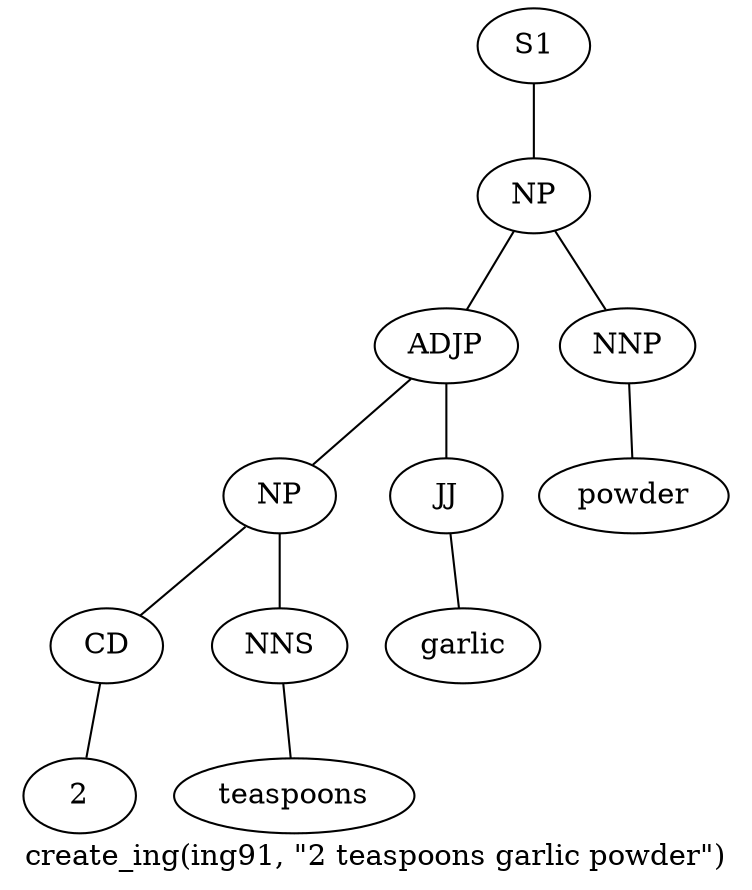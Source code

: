 graph SyntaxGraph {
	label = "create_ing(ing91, \"2 teaspoons garlic powder\")";
	Node0 [label="S1"];
	Node1 [label="NP"];
	Node2 [label="ADJP"];
	Node3 [label="NP"];
	Node4 [label="CD"];
	Node5 [label="2"];
	Node6 [label="NNS"];
	Node7 [label="teaspoons"];
	Node8 [label="JJ"];
	Node9 [label="garlic"];
	Node10 [label="NNP"];
	Node11 [label="powder"];

	Node0 -- Node1;
	Node1 -- Node2;
	Node1 -- Node10;
	Node2 -- Node3;
	Node2 -- Node8;
	Node3 -- Node4;
	Node3 -- Node6;
	Node4 -- Node5;
	Node6 -- Node7;
	Node8 -- Node9;
	Node10 -- Node11;
}